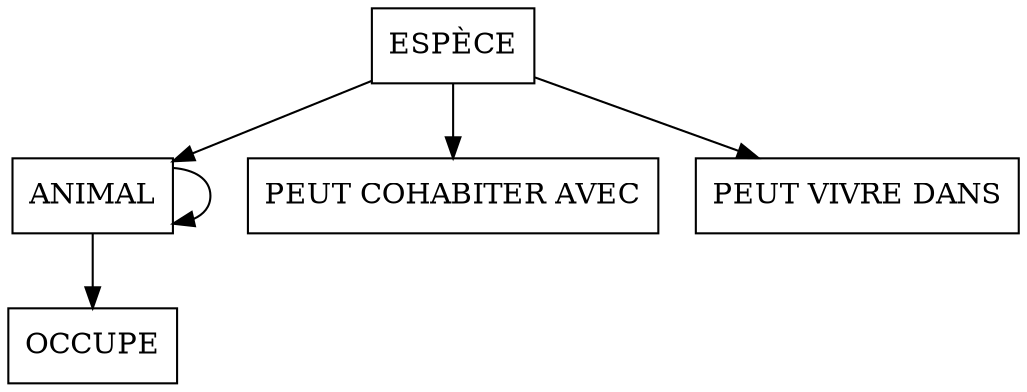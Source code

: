 // Generated by Mocodo 4.0.0
digraph {
  node [shape=box]
  "ANIMAL" -> "ANIMAL"
  "ESPÈCE" -> "ANIMAL"
  "ANIMAL" -> "OCCUPE"
  "ESPÈCE" -> "PEUT COHABITER AVEC"
  "ESPÈCE" -> "PEUT VIVRE DANS"
}
